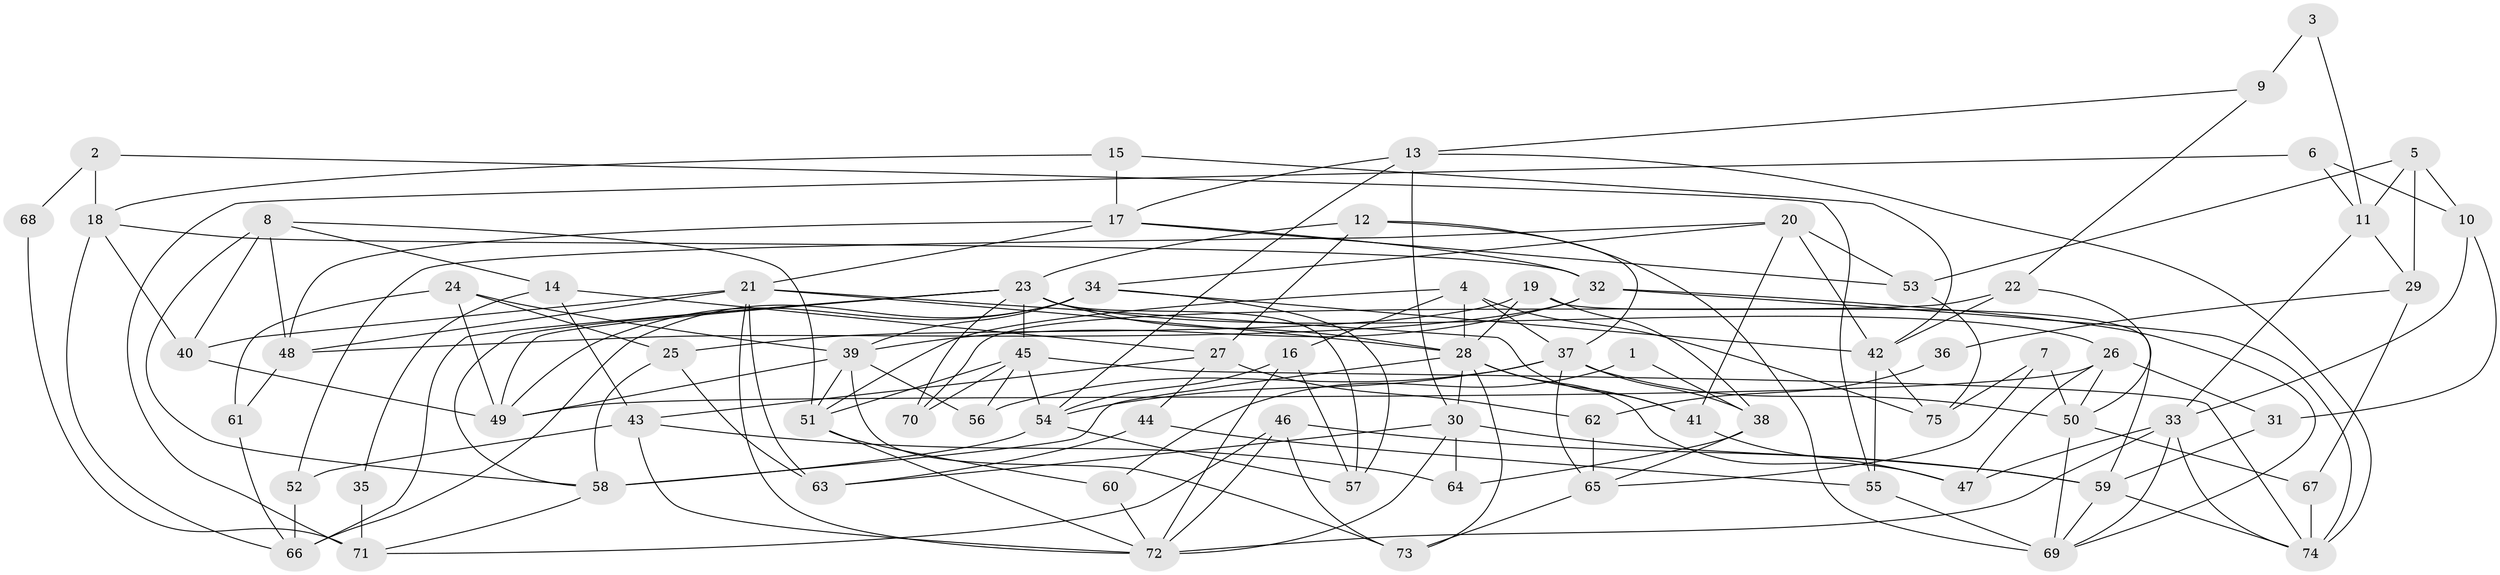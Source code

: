 // original degree distribution, {2: 0.10377358490566038, 5: 0.22641509433962265, 3: 0.2641509433962264, 4: 0.29245283018867924, 6: 0.09433962264150944, 7: 0.018867924528301886}
// Generated by graph-tools (version 1.1) at 2025/37/03/04/25 23:37:14]
// undirected, 75 vertices, 171 edges
graph export_dot {
  node [color=gray90,style=filled];
  1;
  2;
  3;
  4;
  5;
  6;
  7;
  8;
  9;
  10;
  11;
  12;
  13;
  14;
  15;
  16;
  17;
  18;
  19;
  20;
  21;
  22;
  23;
  24;
  25;
  26;
  27;
  28;
  29;
  30;
  31;
  32;
  33;
  34;
  35;
  36;
  37;
  38;
  39;
  40;
  41;
  42;
  43;
  44;
  45;
  46;
  47;
  48;
  49;
  50;
  51;
  52;
  53;
  54;
  55;
  56;
  57;
  58;
  59;
  60;
  61;
  62;
  63;
  64;
  65;
  66;
  67;
  68;
  69;
  70;
  71;
  72;
  73;
  74;
  75;
  1 -- 38 [weight=1.0];
  1 -- 60 [weight=1.0];
  2 -- 18 [weight=1.0];
  2 -- 55 [weight=1.0];
  2 -- 68 [weight=1.0];
  3 -- 9 [weight=1.0];
  3 -- 11 [weight=1.0];
  4 -- 16 [weight=1.0];
  4 -- 28 [weight=1.0];
  4 -- 37 [weight=1.0];
  4 -- 51 [weight=1.0];
  4 -- 75 [weight=1.0];
  5 -- 10 [weight=1.0];
  5 -- 11 [weight=1.0];
  5 -- 29 [weight=1.0];
  5 -- 53 [weight=1.0];
  6 -- 10 [weight=1.0];
  6 -- 11 [weight=1.0];
  6 -- 71 [weight=1.0];
  7 -- 50 [weight=1.0];
  7 -- 65 [weight=1.0];
  7 -- 75 [weight=1.0];
  8 -- 14 [weight=1.0];
  8 -- 40 [weight=1.0];
  8 -- 48 [weight=1.0];
  8 -- 51 [weight=1.0];
  8 -- 58 [weight=1.0];
  9 -- 13 [weight=1.0];
  9 -- 22 [weight=1.0];
  10 -- 31 [weight=1.0];
  10 -- 33 [weight=1.0];
  11 -- 29 [weight=1.0];
  11 -- 33 [weight=1.0];
  12 -- 23 [weight=1.0];
  12 -- 27 [weight=1.0];
  12 -- 37 [weight=1.0];
  12 -- 69 [weight=2.0];
  13 -- 17 [weight=1.0];
  13 -- 30 [weight=1.0];
  13 -- 54 [weight=1.0];
  13 -- 74 [weight=1.0];
  14 -- 27 [weight=1.0];
  14 -- 35 [weight=1.0];
  14 -- 43 [weight=1.0];
  15 -- 17 [weight=1.0];
  15 -- 18 [weight=1.0];
  15 -- 42 [weight=1.0];
  16 -- 54 [weight=1.0];
  16 -- 57 [weight=1.0];
  16 -- 72 [weight=1.0];
  17 -- 21 [weight=1.0];
  17 -- 32 [weight=1.0];
  17 -- 48 [weight=1.0];
  17 -- 53 [weight=1.0];
  18 -- 32 [weight=1.0];
  18 -- 40 [weight=1.0];
  18 -- 66 [weight=1.0];
  19 -- 25 [weight=1.0];
  19 -- 28 [weight=1.0];
  19 -- 38 [weight=1.0];
  19 -- 59 [weight=1.0];
  20 -- 34 [weight=1.0];
  20 -- 41 [weight=1.0];
  20 -- 42 [weight=1.0];
  20 -- 52 [weight=1.0];
  20 -- 53 [weight=1.0];
  21 -- 28 [weight=1.0];
  21 -- 40 [weight=1.0];
  21 -- 41 [weight=1.0];
  21 -- 48 [weight=1.0];
  21 -- 63 [weight=1.0];
  21 -- 72 [weight=1.0];
  22 -- 42 [weight=2.0];
  22 -- 50 [weight=1.0];
  22 -- 70 [weight=1.0];
  23 -- 26 [weight=1.0];
  23 -- 28 [weight=1.0];
  23 -- 45 [weight=1.0];
  23 -- 49 [weight=1.0];
  23 -- 57 [weight=1.0];
  23 -- 58 [weight=1.0];
  23 -- 66 [weight=1.0];
  23 -- 70 [weight=1.0];
  24 -- 25 [weight=1.0];
  24 -- 39 [weight=1.0];
  24 -- 49 [weight=1.0];
  24 -- 61 [weight=1.0];
  25 -- 58 [weight=1.0];
  25 -- 63 [weight=1.0];
  26 -- 31 [weight=1.0];
  26 -- 47 [weight=2.0];
  26 -- 49 [weight=1.0];
  26 -- 50 [weight=2.0];
  27 -- 43 [weight=1.0];
  27 -- 44 [weight=1.0];
  27 -- 62 [weight=1.0];
  28 -- 30 [weight=1.0];
  28 -- 41 [weight=1.0];
  28 -- 47 [weight=1.0];
  28 -- 58 [weight=1.0];
  28 -- 73 [weight=1.0];
  29 -- 36 [weight=1.0];
  29 -- 67 [weight=1.0];
  30 -- 59 [weight=1.0];
  30 -- 63 [weight=1.0];
  30 -- 64 [weight=1.0];
  30 -- 72 [weight=1.0];
  31 -- 59 [weight=1.0];
  32 -- 39 [weight=1.0];
  32 -- 48 [weight=1.0];
  32 -- 69 [weight=1.0];
  32 -- 74 [weight=2.0];
  33 -- 47 [weight=1.0];
  33 -- 69 [weight=1.0];
  33 -- 72 [weight=1.0];
  33 -- 74 [weight=1.0];
  34 -- 39 [weight=1.0];
  34 -- 42 [weight=1.0];
  34 -- 49 [weight=1.0];
  34 -- 57 [weight=1.0];
  34 -- 66 [weight=1.0];
  35 -- 71 [weight=1.0];
  36 -- 62 [weight=1.0];
  37 -- 38 [weight=1.0];
  37 -- 50 [weight=1.0];
  37 -- 54 [weight=1.0];
  37 -- 56 [weight=1.0];
  37 -- 65 [weight=1.0];
  38 -- 64 [weight=1.0];
  38 -- 65 [weight=1.0];
  39 -- 49 [weight=1.0];
  39 -- 51 [weight=1.0];
  39 -- 56 [weight=1.0];
  39 -- 73 [weight=1.0];
  40 -- 49 [weight=1.0];
  41 -- 47 [weight=1.0];
  42 -- 55 [weight=1.0];
  42 -- 75 [weight=2.0];
  43 -- 52 [weight=1.0];
  43 -- 64 [weight=1.0];
  43 -- 72 [weight=1.0];
  44 -- 55 [weight=1.0];
  44 -- 63 [weight=1.0];
  45 -- 51 [weight=1.0];
  45 -- 54 [weight=1.0];
  45 -- 56 [weight=1.0];
  45 -- 70 [weight=2.0];
  45 -- 74 [weight=1.0];
  46 -- 59 [weight=1.0];
  46 -- 71 [weight=1.0];
  46 -- 72 [weight=1.0];
  46 -- 73 [weight=1.0];
  48 -- 61 [weight=1.0];
  50 -- 67 [weight=2.0];
  50 -- 69 [weight=1.0];
  51 -- 60 [weight=1.0];
  51 -- 72 [weight=1.0];
  52 -- 66 [weight=1.0];
  53 -- 75 [weight=1.0];
  54 -- 57 [weight=1.0];
  54 -- 58 [weight=1.0];
  55 -- 69 [weight=1.0];
  58 -- 71 [weight=1.0];
  59 -- 69 [weight=1.0];
  59 -- 74 [weight=1.0];
  60 -- 72 [weight=1.0];
  61 -- 66 [weight=1.0];
  62 -- 65 [weight=1.0];
  65 -- 73 [weight=1.0];
  67 -- 74 [weight=1.0];
  68 -- 71 [weight=1.0];
}
